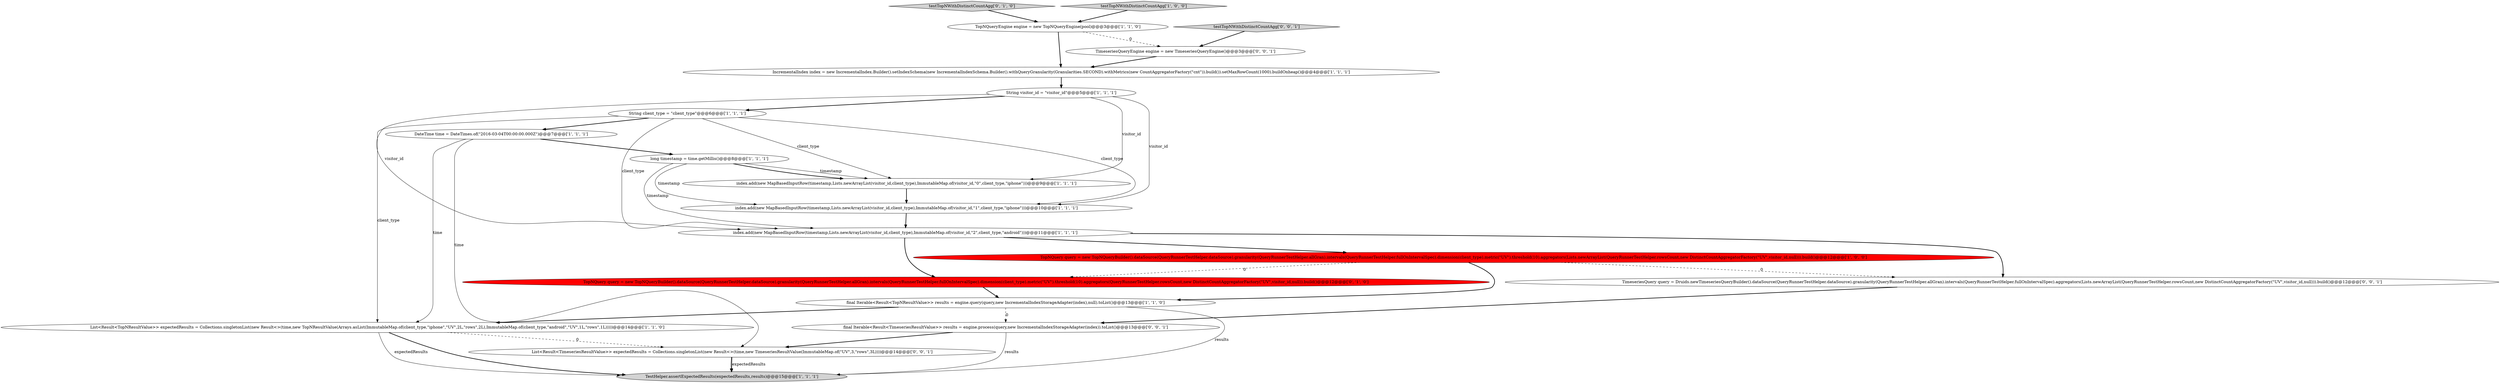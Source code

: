 digraph {
7 [style = filled, label = "String visitor_id = \"visitor_id\"@@@5@@@['1', '1', '1']", fillcolor = white, shape = ellipse image = "AAA0AAABBB1BBB"];
11 [style = filled, label = "String client_type = \"client_type\"@@@6@@@['1', '1', '1']", fillcolor = white, shape = ellipse image = "AAA0AAABBB1BBB"];
10 [style = filled, label = "index.add(new MapBasedInputRow(timestamp,Lists.newArrayList(visitor_id,client_type),ImmutableMap.of(visitor_id,\"2\",client_type,\"android\")))@@@11@@@['1', '1', '1']", fillcolor = white, shape = ellipse image = "AAA0AAABBB1BBB"];
2 [style = filled, label = "index.add(new MapBasedInputRow(timestamp,Lists.newArrayList(visitor_id,client_type),ImmutableMap.of(visitor_id,\"0\",client_type,\"iphone\")))@@@9@@@['1', '1', '1']", fillcolor = white, shape = ellipse image = "AAA0AAABBB1BBB"];
15 [style = filled, label = "testTopNWithDistinctCountAgg['0', '1', '0']", fillcolor = lightgray, shape = diamond image = "AAA0AAABBB2BBB"];
17 [style = filled, label = "testTopNWithDistinctCountAgg['0', '0', '1']", fillcolor = lightgray, shape = diamond image = "AAA0AAABBB3BBB"];
0 [style = filled, label = "TopNQuery query = new TopNQueryBuilder().dataSource(QueryRunnerTestHelper.dataSource).granularity(QueryRunnerTestHelper.allGran).intervals(QueryRunnerTestHelper.fullOnIntervalSpec).dimension(client_type).metric(\"UV\").threshold(10).aggregators(Lists.newArrayList(QueryRunnerTestHelper.rowsCount,new DistinctCountAggregatorFactory(\"UV\",visitor_id,null))).build()@@@12@@@['1', '0', '0']", fillcolor = red, shape = ellipse image = "AAA1AAABBB1BBB"];
18 [style = filled, label = "TimeseriesQuery query = Druids.newTimeseriesQueryBuilder().dataSource(QueryRunnerTestHelper.dataSource).granularity(QueryRunnerTestHelper.allGran).intervals(QueryRunnerTestHelper.fullOnIntervalSpec).aggregators(Lists.newArrayList(QueryRunnerTestHelper.rowsCount,new DistinctCountAggregatorFactory(\"UV\",visitor_id,null))).build()@@@12@@@['0', '0', '1']", fillcolor = white, shape = ellipse image = "AAA0AAABBB3BBB"];
12 [style = filled, label = "TopNQueryEngine engine = new TopNQueryEngine(pool)@@@3@@@['1', '1', '0']", fillcolor = white, shape = ellipse image = "AAA0AAABBB1BBB"];
20 [style = filled, label = "List<Result<TimeseriesResultValue>> expectedResults = Collections.singletonList(new Result<>(time,new TimeseriesResultValue(ImmutableMap.of(\"UV\",3,\"rows\",3L))))@@@14@@@['0', '0', '1']", fillcolor = white, shape = ellipse image = "AAA0AAABBB3BBB"];
14 [style = filled, label = "TopNQuery query = new TopNQueryBuilder().dataSource(QueryRunnerTestHelper.dataSource).granularity(QueryRunnerTestHelper.allGran).intervals(QueryRunnerTestHelper.fullOnIntervalSpec).dimension(client_type).metric(\"UV\").threshold(10).aggregators(QueryRunnerTestHelper.rowsCount,new DistinctCountAggregatorFactory(\"UV\",visitor_id,null)).build()@@@12@@@['0', '1', '0']", fillcolor = red, shape = ellipse image = "AAA1AAABBB2BBB"];
6 [style = filled, label = "DateTime time = DateTimes.of(\"2016-03-04T00:00:00.000Z\")@@@7@@@['1', '1', '1']", fillcolor = white, shape = ellipse image = "AAA0AAABBB1BBB"];
13 [style = filled, label = "IncrementalIndex index = new IncrementalIndex.Builder().setIndexSchema(new IncrementalIndexSchema.Builder().withQueryGranularity(Granularities.SECOND).withMetrics(new CountAggregatorFactory(\"cnt\")).build()).setMaxRowCount(1000).buildOnheap()@@@4@@@['1', '1', '1']", fillcolor = white, shape = ellipse image = "AAA0AAABBB1BBB"];
4 [style = filled, label = "final Iterable<Result<TopNResultValue>> results = engine.query(query,new IncrementalIndexStorageAdapter(index),null).toList()@@@13@@@['1', '1', '0']", fillcolor = white, shape = ellipse image = "AAA0AAABBB1BBB"];
5 [style = filled, label = "testTopNWithDistinctCountAgg['1', '0', '0']", fillcolor = lightgray, shape = diamond image = "AAA0AAABBB1BBB"];
1 [style = filled, label = "TestHelper.assertExpectedResults(expectedResults,results)@@@15@@@['1', '1', '1']", fillcolor = lightgray, shape = ellipse image = "AAA0AAABBB1BBB"];
19 [style = filled, label = "TimeseriesQueryEngine engine = new TimeseriesQueryEngine()@@@3@@@['0', '0', '1']", fillcolor = white, shape = ellipse image = "AAA0AAABBB3BBB"];
8 [style = filled, label = "index.add(new MapBasedInputRow(timestamp,Lists.newArrayList(visitor_id,client_type),ImmutableMap.of(visitor_id,\"1\",client_type,\"iphone\")))@@@10@@@['1', '1', '1']", fillcolor = white, shape = ellipse image = "AAA0AAABBB1BBB"];
16 [style = filled, label = "final Iterable<Result<TimeseriesResultValue>> results = engine.process(query,new IncrementalIndexStorageAdapter(index)).toList()@@@13@@@['0', '0', '1']", fillcolor = white, shape = ellipse image = "AAA0AAABBB3BBB"];
9 [style = filled, label = "long timestamp = time.getMillis()@@@8@@@['1', '1', '1']", fillcolor = white, shape = ellipse image = "AAA0AAABBB1BBB"];
3 [style = filled, label = "List<Result<TopNResultValue>> expectedResults = Collections.singletonList(new Result<>(time,new TopNResultValue(Arrays.asList(ImmutableMap.of(client_type,\"iphone\",\"UV\",2L,\"rows\",2L),ImmutableMap.of(client_type,\"android\",\"UV\",1L,\"rows\",1L)))))@@@14@@@['1', '1', '0']", fillcolor = white, shape = ellipse image = "AAA0AAABBB1BBB"];
9->10 [style = solid, label="timestamp"];
10->18 [style = bold, label=""];
8->10 [style = bold, label=""];
4->3 [style = bold, label=""];
7->11 [style = bold, label=""];
6->20 [style = solid, label="time"];
4->16 [style = dashed, label="0"];
3->1 [style = bold, label=""];
11->10 [style = solid, label="client_type"];
10->14 [style = bold, label=""];
9->2 [style = bold, label=""];
11->2 [style = solid, label="client_type"];
3->1 [style = solid, label="expectedResults"];
11->6 [style = bold, label=""];
7->10 [style = solid, label="visitor_id"];
4->1 [style = solid, label="results"];
20->1 [style = bold, label=""];
17->19 [style = bold, label=""];
20->1 [style = solid, label="expectedResults"];
0->14 [style = dashed, label="0"];
12->13 [style = bold, label=""];
6->3 [style = solid, label="time"];
11->8 [style = solid, label="client_type"];
7->2 [style = solid, label="visitor_id"];
9->8 [style = solid, label="timestamp"];
19->13 [style = bold, label=""];
12->19 [style = dashed, label="0"];
5->12 [style = bold, label=""];
0->4 [style = bold, label=""];
13->7 [style = bold, label=""];
10->0 [style = bold, label=""];
3->20 [style = dashed, label="0"];
16->1 [style = solid, label="results"];
0->18 [style = dashed, label="0"];
7->8 [style = solid, label="visitor_id"];
11->3 [style = solid, label="client_type"];
15->12 [style = bold, label=""];
9->2 [style = solid, label="timestamp"];
6->9 [style = bold, label=""];
16->20 [style = bold, label=""];
2->8 [style = bold, label=""];
14->4 [style = bold, label=""];
18->16 [style = bold, label=""];
}
